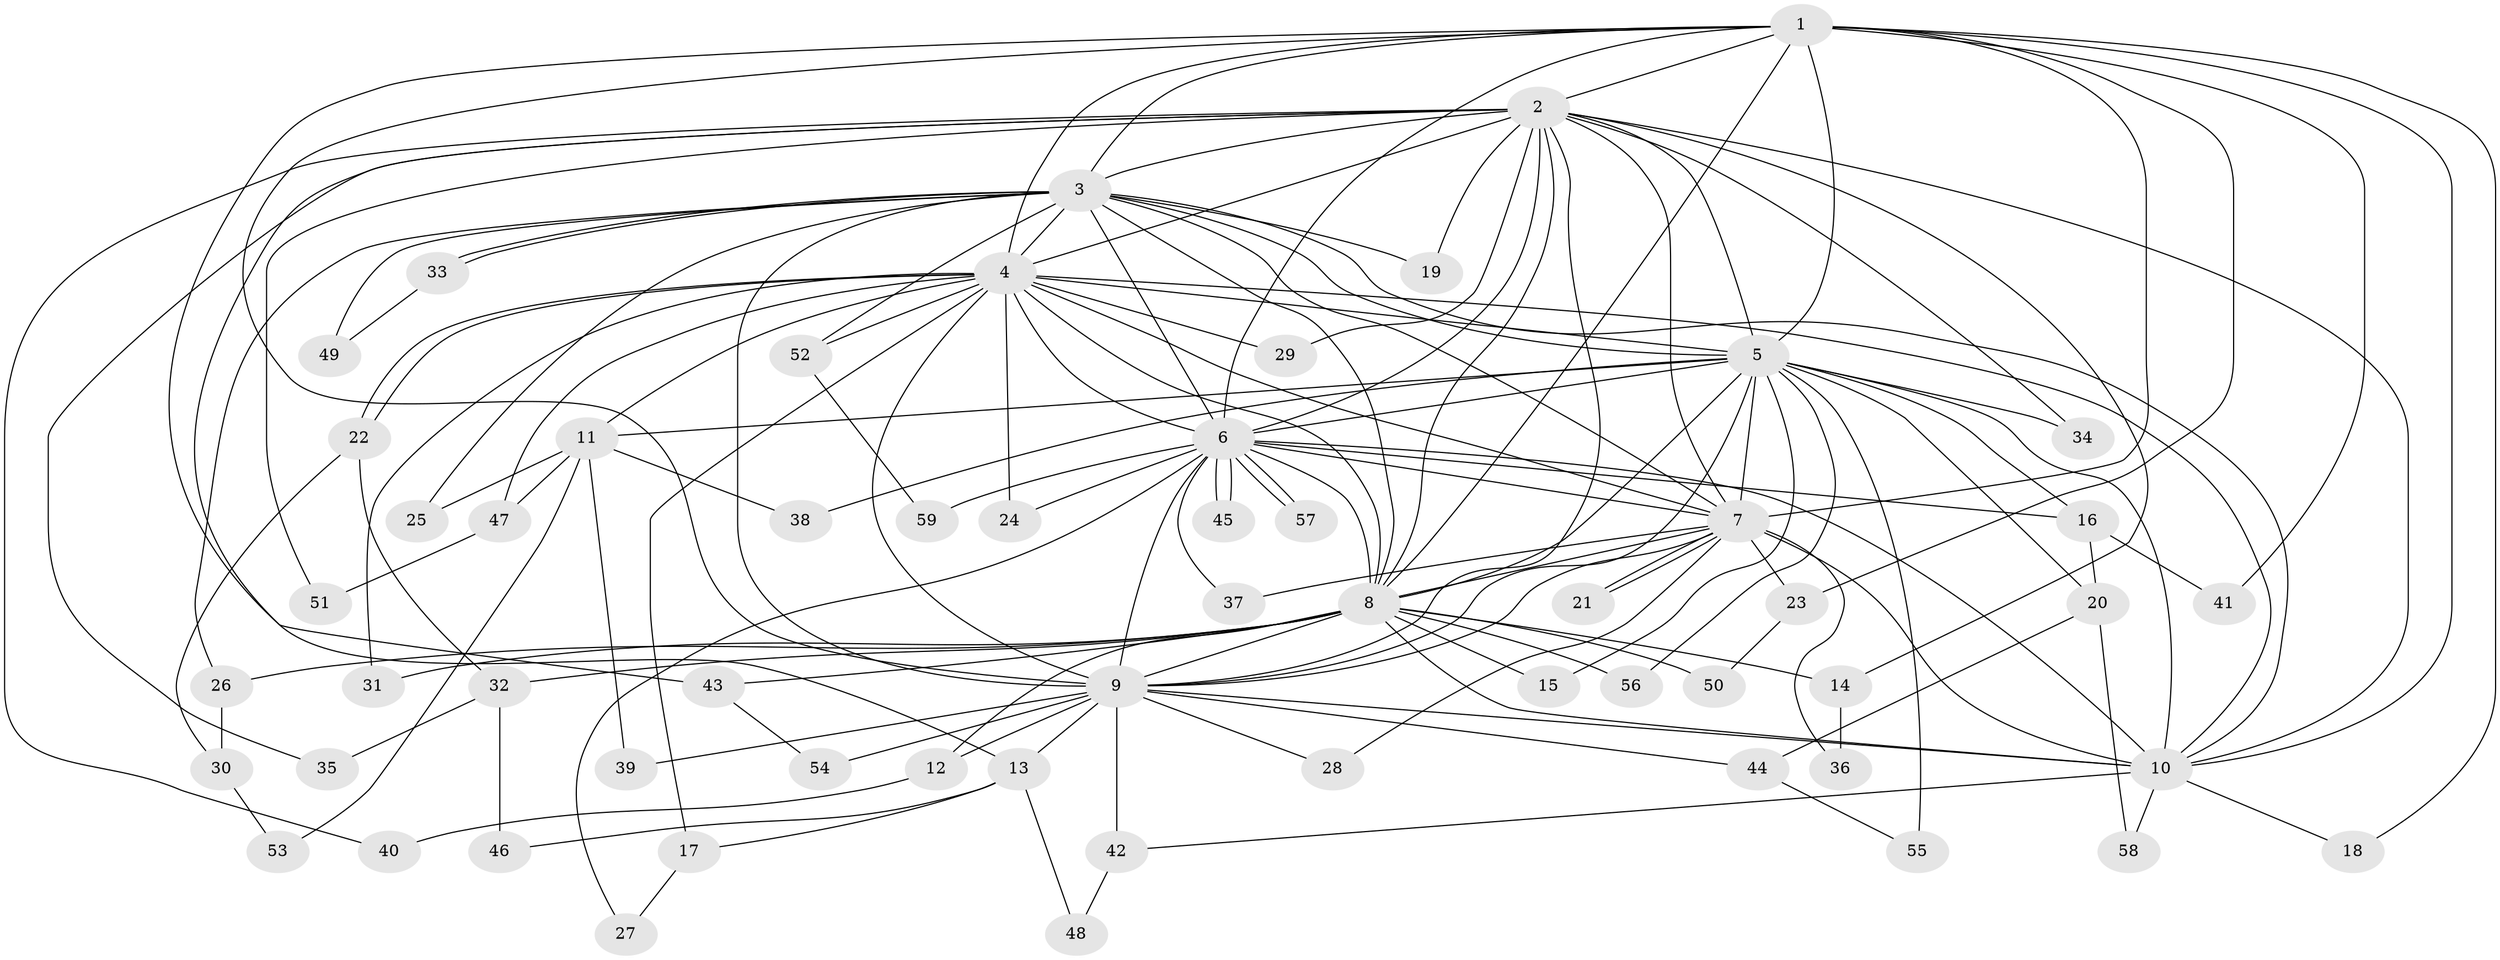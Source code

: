 // Generated by graph-tools (version 1.1) at 2025/25/03/09/25 03:25:45]
// undirected, 59 vertices, 143 edges
graph export_dot {
graph [start="1"]
  node [color=gray90,style=filled];
  1;
  2;
  3;
  4;
  5;
  6;
  7;
  8;
  9;
  10;
  11;
  12;
  13;
  14;
  15;
  16;
  17;
  18;
  19;
  20;
  21;
  22;
  23;
  24;
  25;
  26;
  27;
  28;
  29;
  30;
  31;
  32;
  33;
  34;
  35;
  36;
  37;
  38;
  39;
  40;
  41;
  42;
  43;
  44;
  45;
  46;
  47;
  48;
  49;
  50;
  51;
  52;
  53;
  54;
  55;
  56;
  57;
  58;
  59;
  1 -- 2;
  1 -- 3;
  1 -- 4;
  1 -- 5;
  1 -- 6;
  1 -- 7;
  1 -- 8;
  1 -- 9;
  1 -- 10;
  1 -- 13;
  1 -- 18;
  1 -- 23;
  1 -- 41;
  2 -- 3;
  2 -- 4;
  2 -- 5;
  2 -- 6;
  2 -- 7;
  2 -- 8;
  2 -- 9;
  2 -- 10;
  2 -- 14;
  2 -- 19;
  2 -- 29;
  2 -- 34;
  2 -- 35;
  2 -- 40;
  2 -- 43;
  2 -- 51;
  3 -- 4;
  3 -- 5;
  3 -- 6;
  3 -- 7;
  3 -- 8;
  3 -- 9;
  3 -- 10;
  3 -- 19;
  3 -- 25;
  3 -- 26;
  3 -- 33;
  3 -- 33;
  3 -- 49;
  3 -- 52;
  4 -- 5;
  4 -- 6;
  4 -- 7;
  4 -- 8;
  4 -- 9;
  4 -- 10;
  4 -- 11;
  4 -- 17;
  4 -- 22;
  4 -- 22;
  4 -- 24;
  4 -- 29;
  4 -- 31;
  4 -- 47;
  4 -- 52;
  5 -- 6;
  5 -- 7;
  5 -- 8;
  5 -- 9;
  5 -- 10;
  5 -- 11;
  5 -- 15;
  5 -- 16;
  5 -- 20;
  5 -- 34;
  5 -- 38;
  5 -- 55;
  5 -- 56;
  6 -- 7;
  6 -- 8;
  6 -- 9;
  6 -- 10;
  6 -- 16;
  6 -- 24;
  6 -- 27;
  6 -- 37;
  6 -- 45;
  6 -- 45;
  6 -- 57;
  6 -- 57;
  6 -- 59;
  7 -- 8;
  7 -- 9;
  7 -- 10;
  7 -- 21;
  7 -- 21;
  7 -- 23;
  7 -- 28;
  7 -- 36;
  7 -- 37;
  8 -- 9;
  8 -- 10;
  8 -- 12;
  8 -- 14;
  8 -- 15;
  8 -- 26;
  8 -- 31;
  8 -- 32;
  8 -- 43;
  8 -- 50;
  8 -- 56;
  9 -- 10;
  9 -- 12;
  9 -- 13;
  9 -- 28;
  9 -- 39;
  9 -- 42;
  9 -- 44;
  9 -- 54;
  10 -- 18;
  10 -- 42;
  10 -- 58;
  11 -- 25;
  11 -- 38;
  11 -- 39;
  11 -- 47;
  11 -- 53;
  12 -- 40;
  13 -- 17;
  13 -- 46;
  13 -- 48;
  14 -- 36;
  16 -- 20;
  16 -- 41;
  17 -- 27;
  20 -- 44;
  20 -- 58;
  22 -- 30;
  22 -- 32;
  23 -- 50;
  26 -- 30;
  30 -- 53;
  32 -- 35;
  32 -- 46;
  33 -- 49;
  42 -- 48;
  43 -- 54;
  44 -- 55;
  47 -- 51;
  52 -- 59;
}
